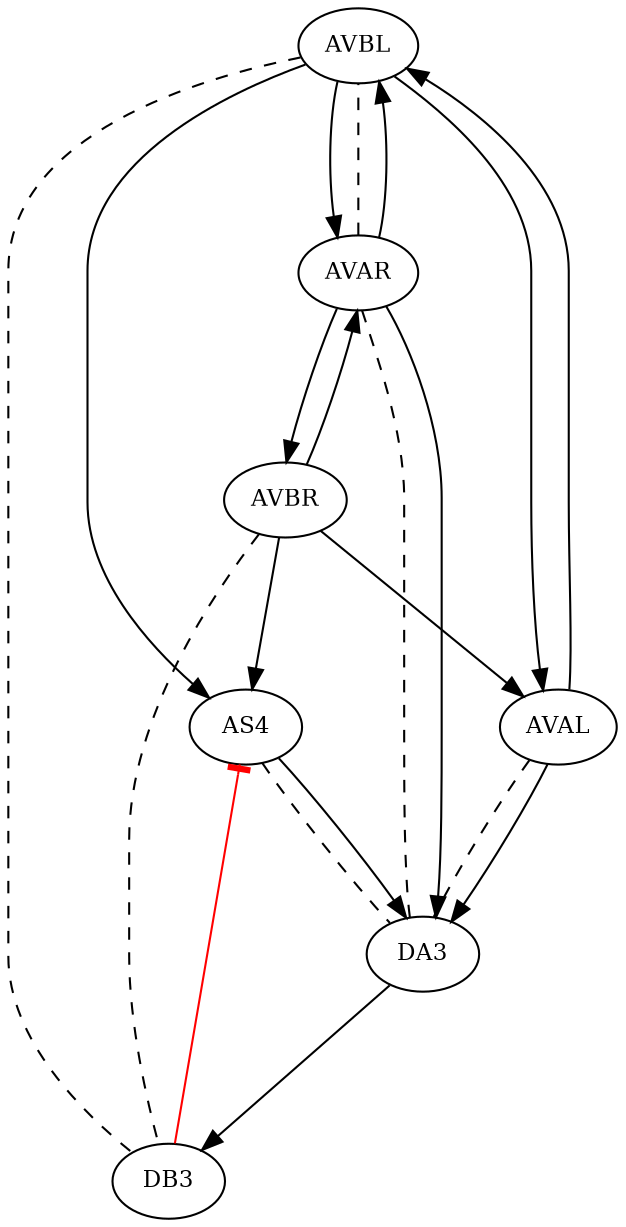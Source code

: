 digraph exp {
graph [layout = dot];
splines=true; sep="+25,25"; overlap=false; fontsize=12;
node [fontsize=11]; AS4; AVAL; AVAR; AVBL; AVBR; DA3; DB3; 
AVAL -> DA3 [style="dashed" minlen=2 arrowhead="none"];
AVAR -> AVBL [style="dashed" minlen=2 arrowhead="none"];
AVAR -> DA3 [style="dashed" minlen=2 arrowhead="none"];
AVBL -> DB3 [style="dashed" minlen=2 arrowhead="none"];
AVBR -> DB3 [style="dashed" minlen=2 arrowhead="none"];
AS4 -> DA3 [style="dashed" minlen=2 arrowhead="none"];
AVAL -> AVBL [minlen=2 color="black"];
AVAL -> DA3 [minlen=2 color="black"];
AVAR -> AVBL [minlen=2 color="black"];
AVAR -> AVBR [minlen=2 color="black"];
AVAR -> DA3 [minlen=2 color="black"];
AVBL -> AVAL [minlen=2 color="black"];
AVBL -> AVAR [minlen=2 color="black"];
AVBL -> AS4 [minlen=2 color="black"];
AVBR -> AVAL [minlen=2 color="black"];
AVBR -> AVAR [minlen=2 color="black"];
AVBR -> AS4 [minlen=2 color="black"];
DA3 -> DB3 [minlen=2 color="black"];
DB3 -> AS4 [minlen=2 color=red arrowhead="tee"];
AS4 -> DA3 [minlen=2 color="black"];
}